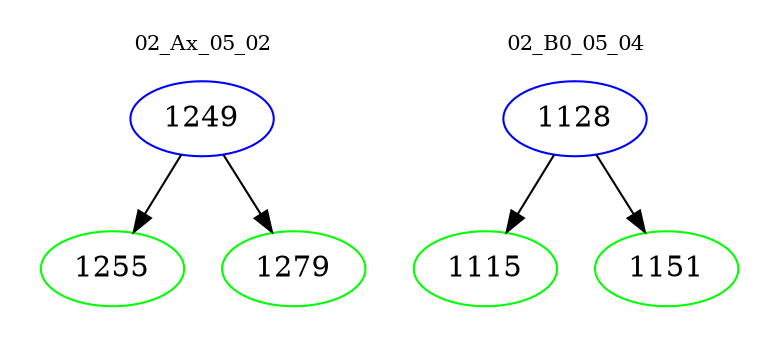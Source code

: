 digraph{
subgraph cluster_0 {
color = white
label = "02_Ax_05_02";
fontsize=10;
T0_1249 [label="1249", color="blue"]
T0_1249 -> T0_1255 [color="black"]
T0_1255 [label="1255", color="green"]
T0_1249 -> T0_1279 [color="black"]
T0_1279 [label="1279", color="green"]
}
subgraph cluster_1 {
color = white
label = "02_B0_05_04";
fontsize=10;
T1_1128 [label="1128", color="blue"]
T1_1128 -> T1_1115 [color="black"]
T1_1115 [label="1115", color="green"]
T1_1128 -> T1_1151 [color="black"]
T1_1151 [label="1151", color="green"]
}
}

